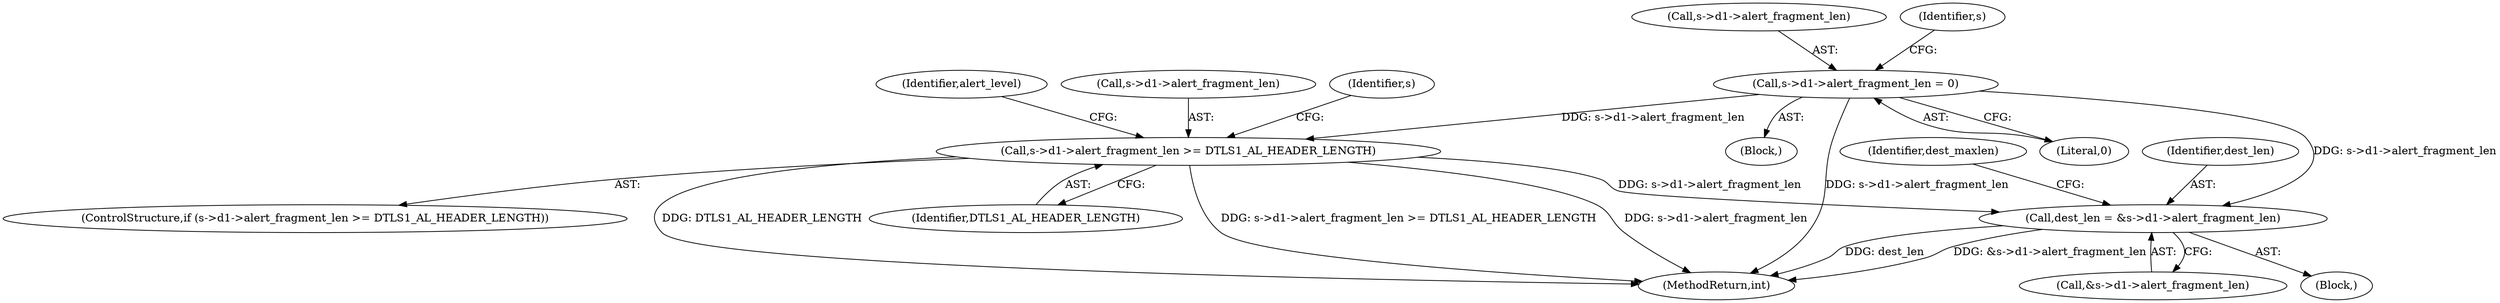 digraph "0_openssl_103b171d8fc282ef435f8de9afbf7782e312961f_3@pointer" {
"1001018" [label="(Call,s->d1->alert_fragment_len >= DTLS1_AL_HEADER_LENGTH)"];
"1001046" [label="(Call,s->d1->alert_fragment_len = 0)"];
"1000683" [label="(Call,dest_len = &s->d1->alert_fragment_len)"];
"1001028" [label="(Identifier,alert_level)"];
"1001025" [label="(Block,)"];
"1000768" [label="(Identifier,dest_maxlen)"];
"1001017" [label="(ControlStructure,if (s->d1->alert_fragment_len >= DTLS1_AL_HEADER_LENGTH))"];
"1000684" [label="(Identifier,dest_len)"];
"1001697" [label="(MethodReturn,int)"];
"1000667" [label="(Block,)"];
"1000685" [label="(Call,&s->d1->alert_fragment_len)"];
"1001024" [label="(Identifier,DTLS1_AL_HEADER_LENGTH)"];
"1001018" [label="(Call,s->d1->alert_fragment_len >= DTLS1_AL_HEADER_LENGTH)"];
"1001019" [label="(Call,s->d1->alert_fragment_len)"];
"1001046" [label="(Call,s->d1->alert_fragment_len = 0)"];
"1001047" [label="(Call,s->d1->alert_fragment_len)"];
"1001055" [label="(Identifier,s)"];
"1001052" [label="(Literal,0)"];
"1000683" [label="(Call,dest_len = &s->d1->alert_fragment_len)"];
"1001278" [label="(Identifier,s)"];
"1001018" -> "1001017"  [label="AST: "];
"1001018" -> "1001024"  [label="CFG: "];
"1001019" -> "1001018"  [label="AST: "];
"1001024" -> "1001018"  [label="AST: "];
"1001028" -> "1001018"  [label="CFG: "];
"1001278" -> "1001018"  [label="CFG: "];
"1001018" -> "1001697"  [label="DDG: DTLS1_AL_HEADER_LENGTH"];
"1001018" -> "1001697"  [label="DDG: s->d1->alert_fragment_len >= DTLS1_AL_HEADER_LENGTH"];
"1001018" -> "1001697"  [label="DDG: s->d1->alert_fragment_len"];
"1001018" -> "1000683"  [label="DDG: s->d1->alert_fragment_len"];
"1001046" -> "1001018"  [label="DDG: s->d1->alert_fragment_len"];
"1001046" -> "1001025"  [label="AST: "];
"1001046" -> "1001052"  [label="CFG: "];
"1001047" -> "1001046"  [label="AST: "];
"1001052" -> "1001046"  [label="AST: "];
"1001055" -> "1001046"  [label="CFG: "];
"1001046" -> "1001697"  [label="DDG: s->d1->alert_fragment_len"];
"1001046" -> "1000683"  [label="DDG: s->d1->alert_fragment_len"];
"1000683" -> "1000667"  [label="AST: "];
"1000683" -> "1000685"  [label="CFG: "];
"1000684" -> "1000683"  [label="AST: "];
"1000685" -> "1000683"  [label="AST: "];
"1000768" -> "1000683"  [label="CFG: "];
"1000683" -> "1001697"  [label="DDG: dest_len"];
"1000683" -> "1001697"  [label="DDG: &s->d1->alert_fragment_len"];
}
